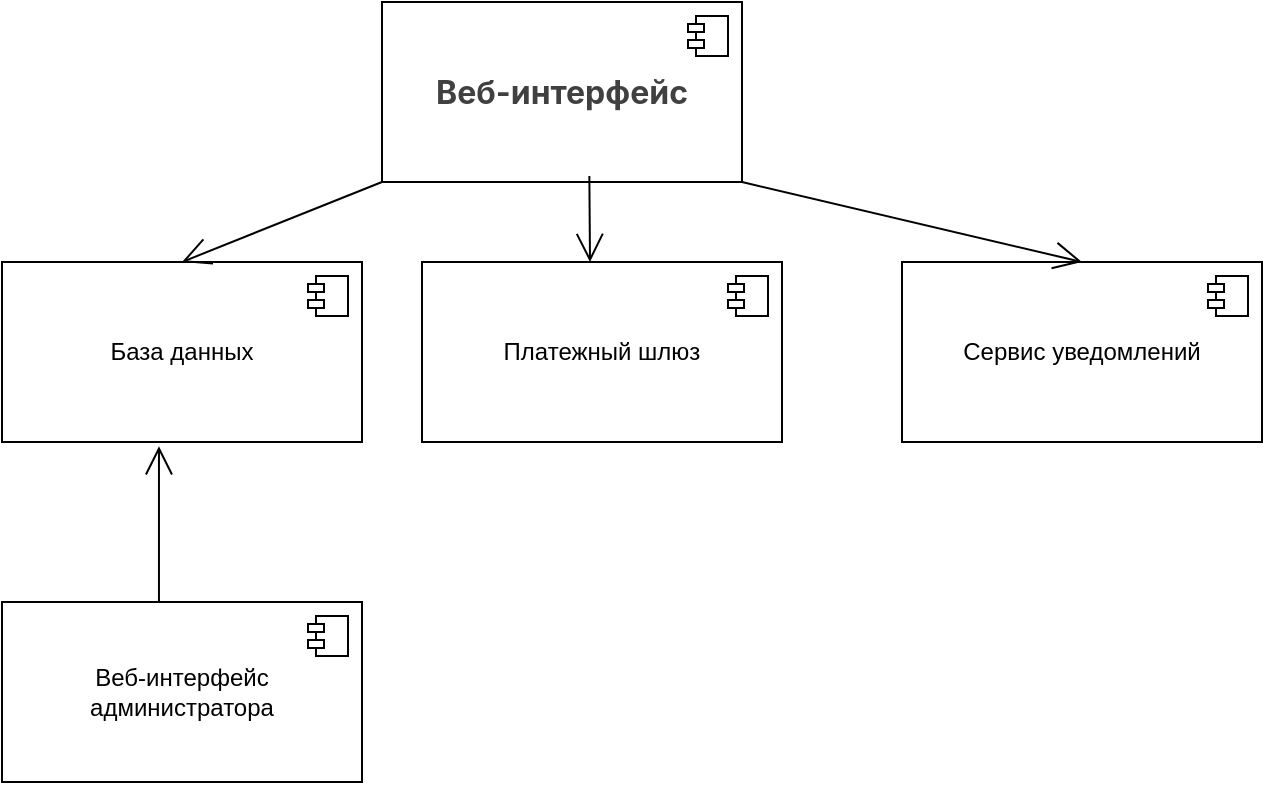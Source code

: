 <mxfile version="26.0.15">
  <diagram name="Страница — 1" id="3IBERJdqMoV56ukygL7j">
    <mxGraphModel dx="1050" dy="653" grid="1" gridSize="10" guides="1" tooltips="1" connect="1" arrows="1" fold="1" page="1" pageScale="1" pageWidth="1169" pageHeight="827" math="0" shadow="0">
      <root>
        <mxCell id="0" />
        <mxCell id="1" parent="0" />
        <mxCell id="nSf0bVhXidRn7nTion8z-8" value="&lt;span style=&quot;color: rgb(64, 64, 64); font-family: Inter, system-ui, -apple-system, BlinkMacSystemFont, &amp;quot;Segoe UI&amp;quot;, Roboto, &amp;quot;Noto Sans&amp;quot;, Ubuntu, Cantarell, &amp;quot;Helvetica Neue&amp;quot;, Oxygen, &amp;quot;Open Sans&amp;quot;, sans-serif; font-size: 16.002px; text-align: left;&quot;&gt;Веб-интерфейс&lt;/span&gt;" style="html=1;dropTarget=0;whiteSpace=wrap;fontStyle=1" parent="1" vertex="1">
          <mxGeometry x="440" y="90" width="180" height="90" as="geometry" />
        </mxCell>
        <mxCell id="nSf0bVhXidRn7nTion8z-9" value="" style="shape=module;jettyWidth=8;jettyHeight=4;" parent="nSf0bVhXidRn7nTion8z-8" vertex="1">
          <mxGeometry x="1" width="20" height="20" relative="1" as="geometry">
            <mxPoint x="-27" y="7" as="offset" />
          </mxGeometry>
        </mxCell>
        <mxCell id="hVDRXSYQ0aSBi0BUtA2R-1" value="&lt;span style=&quot;font-weight: 400;&quot;&gt;Платежный шлюз&lt;/span&gt;" style="html=1;dropTarget=0;whiteSpace=wrap;fontStyle=1" vertex="1" parent="1">
          <mxGeometry x="460" y="220" width="180" height="90" as="geometry" />
        </mxCell>
        <mxCell id="hVDRXSYQ0aSBi0BUtA2R-2" value="" style="shape=module;jettyWidth=8;jettyHeight=4;" vertex="1" parent="hVDRXSYQ0aSBi0BUtA2R-1">
          <mxGeometry x="1" width="20" height="20" relative="1" as="geometry">
            <mxPoint x="-27" y="7" as="offset" />
          </mxGeometry>
        </mxCell>
        <mxCell id="hVDRXSYQ0aSBi0BUtA2R-3" value="&lt;span style=&quot;font-weight: 400;&quot;&gt;База данных&lt;/span&gt;" style="html=1;dropTarget=0;whiteSpace=wrap;fontStyle=1" vertex="1" parent="1">
          <mxGeometry x="250" y="220" width="180" height="90" as="geometry" />
        </mxCell>
        <mxCell id="hVDRXSYQ0aSBi0BUtA2R-4" value="" style="shape=module;jettyWidth=8;jettyHeight=4;" vertex="1" parent="hVDRXSYQ0aSBi0BUtA2R-3">
          <mxGeometry x="1" width="20" height="20" relative="1" as="geometry">
            <mxPoint x="-27" y="7" as="offset" />
          </mxGeometry>
        </mxCell>
        <mxCell id="hVDRXSYQ0aSBi0BUtA2R-5" value="&lt;span style=&quot;font-weight: 400;&quot;&gt;Сервис уведомлений&lt;/span&gt;" style="html=1;dropTarget=0;whiteSpace=wrap;fontStyle=1" vertex="1" parent="1">
          <mxGeometry x="700" y="220" width="180" height="90" as="geometry" />
        </mxCell>
        <mxCell id="hVDRXSYQ0aSBi0BUtA2R-6" value="" style="shape=module;jettyWidth=8;jettyHeight=4;" vertex="1" parent="hVDRXSYQ0aSBi0BUtA2R-5">
          <mxGeometry x="1" width="20" height="20" relative="1" as="geometry">
            <mxPoint x="-27" y="7" as="offset" />
          </mxGeometry>
        </mxCell>
        <mxCell id="hVDRXSYQ0aSBi0BUtA2R-7" value="&lt;span style=&quot;font-weight: 400;&quot;&gt;Веб-интерфейс администратора&lt;/span&gt;" style="html=1;dropTarget=0;whiteSpace=wrap;fontStyle=1" vertex="1" parent="1">
          <mxGeometry x="250" y="390" width="180" height="90" as="geometry" />
        </mxCell>
        <mxCell id="hVDRXSYQ0aSBi0BUtA2R-8" value="" style="shape=module;jettyWidth=8;jettyHeight=4;" vertex="1" parent="hVDRXSYQ0aSBi0BUtA2R-7">
          <mxGeometry x="1" width="20" height="20" relative="1" as="geometry">
            <mxPoint x="-27" y="7" as="offset" />
          </mxGeometry>
        </mxCell>
        <mxCell id="hVDRXSYQ0aSBi0BUtA2R-10" value="" style="endArrow=open;endFill=1;endSize=12;html=1;rounded=0;exitX=0.576;exitY=0.967;exitDx=0;exitDy=0;exitPerimeter=0;" edge="1" parent="1" source="nSf0bVhXidRn7nTion8z-8">
          <mxGeometry width="160" relative="1" as="geometry">
            <mxPoint x="500" y="180" as="sourcePoint" />
            <mxPoint x="544" y="220" as="targetPoint" />
          </mxGeometry>
        </mxCell>
        <mxCell id="hVDRXSYQ0aSBi0BUtA2R-11" value="" style="endArrow=open;endFill=1;endSize=12;html=1;rounded=0;entryX=0.436;entryY=1.024;entryDx=0;entryDy=0;exitX=0.436;exitY=0;exitDx=0;exitDy=0;exitPerimeter=0;entryPerimeter=0;" edge="1" parent="1" source="hVDRXSYQ0aSBi0BUtA2R-7" target="hVDRXSYQ0aSBi0BUtA2R-3">
          <mxGeometry width="160" relative="1" as="geometry">
            <mxPoint x="649.5" y="374" as="sourcePoint" />
            <mxPoint x="470" y="454" as="targetPoint" />
          </mxGeometry>
        </mxCell>
        <mxCell id="hVDRXSYQ0aSBi0BUtA2R-14" value="" style="endArrow=open;endFill=1;endSize=12;html=1;rounded=0;entryX=0.5;entryY=0;entryDx=0;entryDy=0;" edge="1" parent="1" target="hVDRXSYQ0aSBi0BUtA2R-3">
          <mxGeometry width="160" relative="1" as="geometry">
            <mxPoint x="440" y="180" as="sourcePoint" />
            <mxPoint x="350.345" y="280" as="targetPoint" />
          </mxGeometry>
        </mxCell>
        <mxCell id="hVDRXSYQ0aSBi0BUtA2R-16" value="" style="endArrow=open;endFill=1;endSize=12;html=1;rounded=0;entryX=0.5;entryY=0;entryDx=0;entryDy=0;exitX=1;exitY=1;exitDx=0;exitDy=0;" edge="1" parent="1" source="nSf0bVhXidRn7nTion8z-8" target="hVDRXSYQ0aSBi0BUtA2R-5">
          <mxGeometry width="160" relative="1" as="geometry">
            <mxPoint x="620" y="150" as="sourcePoint" />
            <mxPoint x="630.5" y="220" as="targetPoint" />
          </mxGeometry>
        </mxCell>
      </root>
    </mxGraphModel>
  </diagram>
</mxfile>
